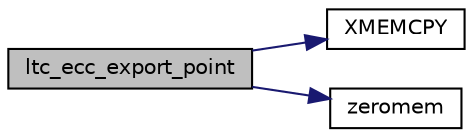 digraph "ltc_ecc_export_point"
{
 // LATEX_PDF_SIZE
  edge [fontname="Helvetica",fontsize="10",labelfontname="Helvetica",labelfontsize="10"];
  node [fontname="Helvetica",fontsize="10",shape=record];
  rankdir="LR";
  Node648 [label="ltc_ecc_export_point",height=0.2,width=0.4,color="black", fillcolor="grey75", style="filled", fontcolor="black",tooltip=" "];
  Node648 -> Node649 [color="midnightblue",fontsize="10",style="solid"];
  Node649 [label="XMEMCPY",height=0.2,width=0.4,color="black", fillcolor="white", style="filled",URL="$tomcrypt__cfg_8h.html#a7691dd48d60d5fc6daf2fa7ec4c55e12",tooltip=" "];
  Node648 -> Node650 [color="midnightblue",fontsize="10",style="solid"];
  Node650 [label="zeromem",height=0.2,width=0.4,color="black", fillcolor="white", style="filled",URL="$tomcrypt__misc_8h.html#a63b6e188713790263bfd3612fe8b398f",tooltip="Zero a block of memory."];
}
